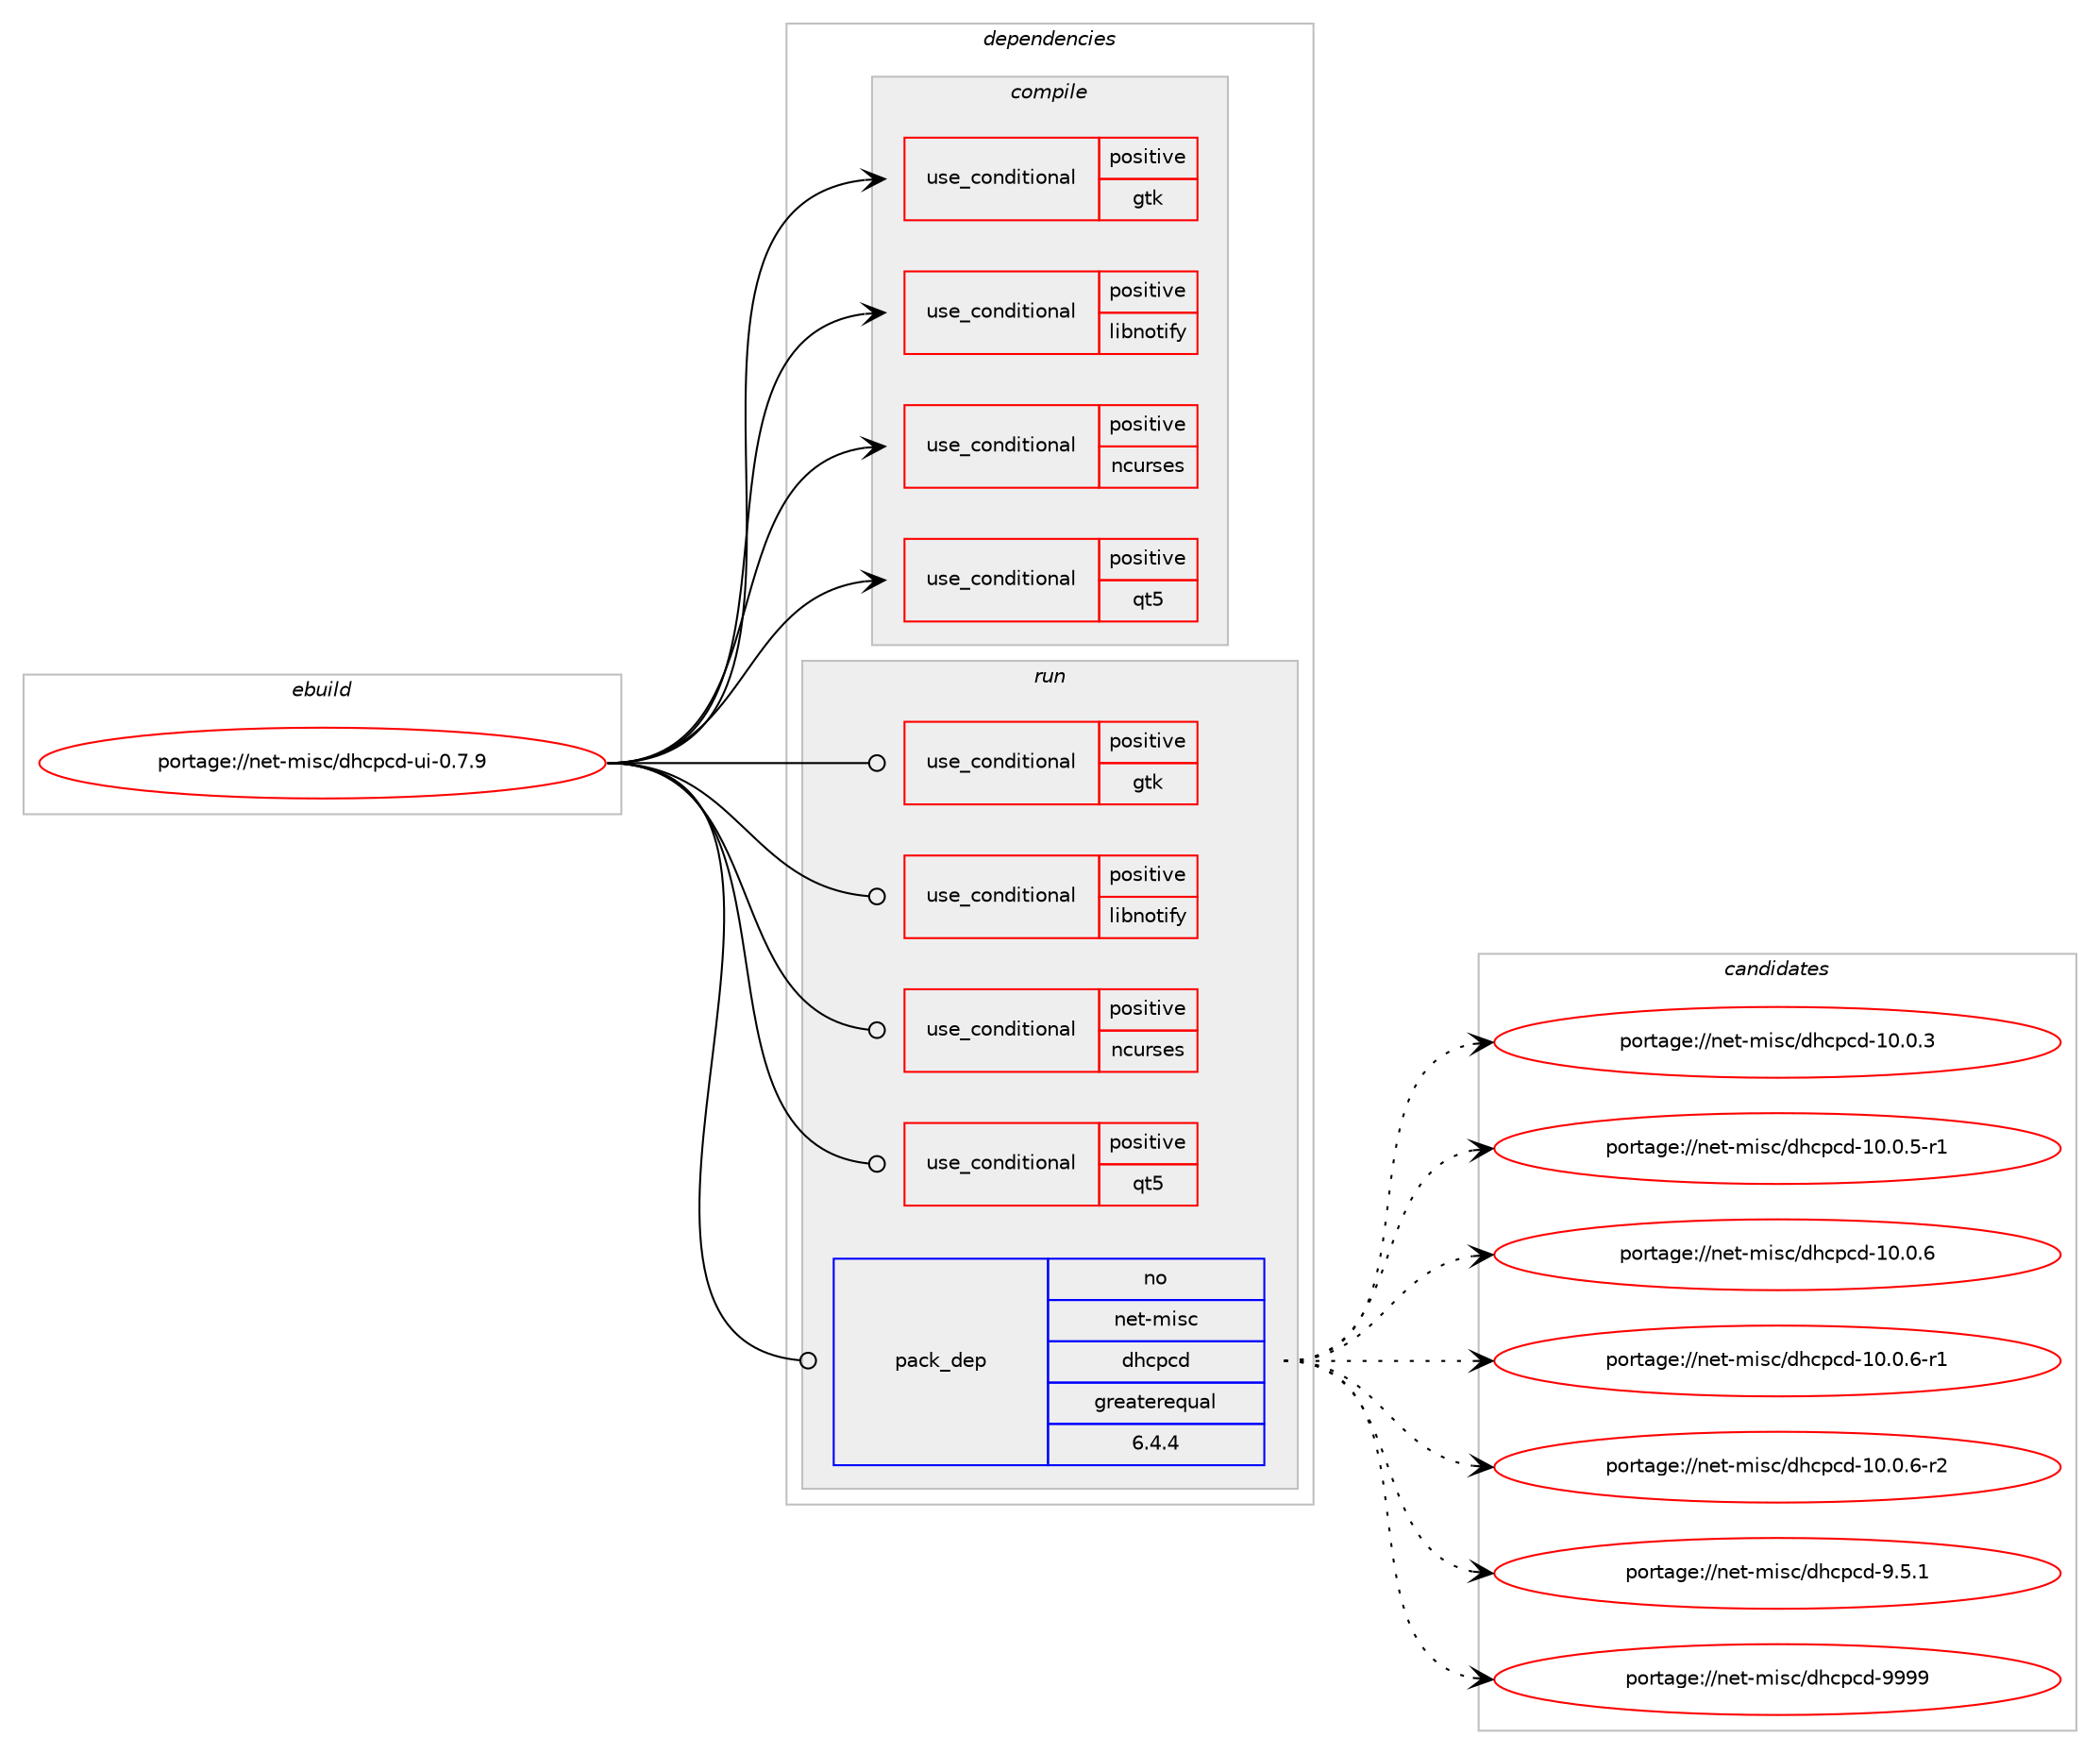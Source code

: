 digraph prolog {

# *************
# Graph options
# *************

newrank=true;
concentrate=true;
compound=true;
graph [rankdir=LR,fontname=Helvetica,fontsize=10,ranksep=1.5];#, ranksep=2.5, nodesep=0.2];
edge  [arrowhead=vee];
node  [fontname=Helvetica,fontsize=10];

# **********
# The ebuild
# **********

subgraph cluster_leftcol {
color=gray;
rank=same;
label=<<i>ebuild</i>>;
id [label="portage://net-misc/dhcpcd-ui-0.7.9", color=red, width=4, href="../net-misc/dhcpcd-ui-0.7.9.svg"];
}

# ****************
# The dependencies
# ****************

subgraph cluster_midcol {
color=gray;
label=<<i>dependencies</i>>;
subgraph cluster_compile {
fillcolor="#eeeeee";
style=filled;
label=<<i>compile</i>>;
subgraph cond5494 {
dependency8246 [label=<<TABLE BORDER="0" CELLBORDER="1" CELLSPACING="0" CELLPADDING="4"><TR><TD ROWSPAN="3" CELLPADDING="10">use_conditional</TD></TR><TR><TD>positive</TD></TR><TR><TD>gtk</TD></TR></TABLE>>, shape=none, color=red];
# *** BEGIN UNKNOWN DEPENDENCY TYPE (TODO) ***
# dependency8246 -> package_dependency(portage://net-misc/dhcpcd-ui-0.7.9,install,no,dev-libs,glib,none,[,,],[slot(2)],[])
# *** END UNKNOWN DEPENDENCY TYPE (TODO) ***

# *** BEGIN UNKNOWN DEPENDENCY TYPE (TODO) ***
# dependency8246 -> package_dependency(portage://net-misc/dhcpcd-ui-0.7.9,install,no,x11-libs,gdk-pixbuf,none,[,,],[slot(2)],[])
# *** END UNKNOWN DEPENDENCY TYPE (TODO) ***

# *** BEGIN UNKNOWN DEPENDENCY TYPE (TODO) ***
# dependency8246 -> package_dependency(portage://net-misc/dhcpcd-ui-0.7.9,install,no,x11-libs,gtk+,none,[,,],[slot(3)],[])
# *** END UNKNOWN DEPENDENCY TYPE (TODO) ***

}
id:e -> dependency8246:w [weight=20,style="solid",arrowhead="vee"];
subgraph cond5495 {
dependency8247 [label=<<TABLE BORDER="0" CELLBORDER="1" CELLSPACING="0" CELLPADDING="4"><TR><TD ROWSPAN="3" CELLPADDING="10">use_conditional</TD></TR><TR><TD>positive</TD></TR><TR><TD>libnotify</TD></TR></TABLE>>, shape=none, color=red];
# *** BEGIN UNKNOWN DEPENDENCY TYPE (TODO) ***
# dependency8247 -> package_dependency(portage://net-misc/dhcpcd-ui-0.7.9,install,no,x11-libs,libnotify,none,[,,],[],[])
# *** END UNKNOWN DEPENDENCY TYPE (TODO) ***

}
id:e -> dependency8247:w [weight=20,style="solid",arrowhead="vee"];
subgraph cond5496 {
dependency8248 [label=<<TABLE BORDER="0" CELLBORDER="1" CELLSPACING="0" CELLPADDING="4"><TR><TD ROWSPAN="3" CELLPADDING="10">use_conditional</TD></TR><TR><TD>positive</TD></TR><TR><TD>ncurses</TD></TR></TABLE>>, shape=none, color=red];
# *** BEGIN UNKNOWN DEPENDENCY TYPE (TODO) ***
# dependency8248 -> package_dependency(portage://net-misc/dhcpcd-ui-0.7.9,install,no,sys-libs,ncurses,none,[,,],any_same_slot,[])
# *** END UNKNOWN DEPENDENCY TYPE (TODO) ***

}
id:e -> dependency8248:w [weight=20,style="solid",arrowhead="vee"];
subgraph cond5497 {
dependency8249 [label=<<TABLE BORDER="0" CELLBORDER="1" CELLSPACING="0" CELLPADDING="4"><TR><TD ROWSPAN="3" CELLPADDING="10">use_conditional</TD></TR><TR><TD>positive</TD></TR><TR><TD>qt5</TD></TR></TABLE>>, shape=none, color=red];
# *** BEGIN UNKNOWN DEPENDENCY TYPE (TODO) ***
# dependency8249 -> package_dependency(portage://net-misc/dhcpcd-ui-0.7.9,install,no,dev-qt,qtcore,none,[,,],[slot(5)],[])
# *** END UNKNOWN DEPENDENCY TYPE (TODO) ***

# *** BEGIN UNKNOWN DEPENDENCY TYPE (TODO) ***
# dependency8249 -> package_dependency(portage://net-misc/dhcpcd-ui-0.7.9,install,no,dev-qt,qtgui,none,[,,],[slot(5)],[])
# *** END UNKNOWN DEPENDENCY TYPE (TODO) ***

# *** BEGIN UNKNOWN DEPENDENCY TYPE (TODO) ***
# dependency8249 -> package_dependency(portage://net-misc/dhcpcd-ui-0.7.9,install,no,dev-qt,qtwidgets,none,[,,],[slot(5)],[])
# *** END UNKNOWN DEPENDENCY TYPE (TODO) ***

# *** BEGIN UNKNOWN DEPENDENCY TYPE (TODO) ***
# dependency8249 -> package_dependency(portage://net-misc/dhcpcd-ui-0.7.9,install,no,media-libs,mesa,none,[,,],[],[])
# *** END UNKNOWN DEPENDENCY TYPE (TODO) ***

}
id:e -> dependency8249:w [weight=20,style="solid",arrowhead="vee"];
}
subgraph cluster_compileandrun {
fillcolor="#eeeeee";
style=filled;
label=<<i>compile and run</i>>;
}
subgraph cluster_run {
fillcolor="#eeeeee";
style=filled;
label=<<i>run</i>>;
subgraph cond5498 {
dependency8250 [label=<<TABLE BORDER="0" CELLBORDER="1" CELLSPACING="0" CELLPADDING="4"><TR><TD ROWSPAN="3" CELLPADDING="10">use_conditional</TD></TR><TR><TD>positive</TD></TR><TR><TD>gtk</TD></TR></TABLE>>, shape=none, color=red];
# *** BEGIN UNKNOWN DEPENDENCY TYPE (TODO) ***
# dependency8250 -> package_dependency(portage://net-misc/dhcpcd-ui-0.7.9,run,no,dev-libs,glib,none,[,,],[slot(2)],[])
# *** END UNKNOWN DEPENDENCY TYPE (TODO) ***

# *** BEGIN UNKNOWN DEPENDENCY TYPE (TODO) ***
# dependency8250 -> package_dependency(portage://net-misc/dhcpcd-ui-0.7.9,run,no,x11-libs,gdk-pixbuf,none,[,,],[slot(2)],[])
# *** END UNKNOWN DEPENDENCY TYPE (TODO) ***

# *** BEGIN UNKNOWN DEPENDENCY TYPE (TODO) ***
# dependency8250 -> package_dependency(portage://net-misc/dhcpcd-ui-0.7.9,run,no,x11-libs,gtk+,none,[,,],[slot(3)],[])
# *** END UNKNOWN DEPENDENCY TYPE (TODO) ***

}
id:e -> dependency8250:w [weight=20,style="solid",arrowhead="odot"];
subgraph cond5499 {
dependency8251 [label=<<TABLE BORDER="0" CELLBORDER="1" CELLSPACING="0" CELLPADDING="4"><TR><TD ROWSPAN="3" CELLPADDING="10">use_conditional</TD></TR><TR><TD>positive</TD></TR><TR><TD>libnotify</TD></TR></TABLE>>, shape=none, color=red];
# *** BEGIN UNKNOWN DEPENDENCY TYPE (TODO) ***
# dependency8251 -> package_dependency(portage://net-misc/dhcpcd-ui-0.7.9,run,no,x11-libs,libnotify,none,[,,],[],[])
# *** END UNKNOWN DEPENDENCY TYPE (TODO) ***

}
id:e -> dependency8251:w [weight=20,style="solid",arrowhead="odot"];
subgraph cond5500 {
dependency8252 [label=<<TABLE BORDER="0" CELLBORDER="1" CELLSPACING="0" CELLPADDING="4"><TR><TD ROWSPAN="3" CELLPADDING="10">use_conditional</TD></TR><TR><TD>positive</TD></TR><TR><TD>ncurses</TD></TR></TABLE>>, shape=none, color=red];
# *** BEGIN UNKNOWN DEPENDENCY TYPE (TODO) ***
# dependency8252 -> package_dependency(portage://net-misc/dhcpcd-ui-0.7.9,run,no,sys-libs,ncurses,none,[,,],any_same_slot,[])
# *** END UNKNOWN DEPENDENCY TYPE (TODO) ***

}
id:e -> dependency8252:w [weight=20,style="solid",arrowhead="odot"];
subgraph cond5501 {
dependency8253 [label=<<TABLE BORDER="0" CELLBORDER="1" CELLSPACING="0" CELLPADDING="4"><TR><TD ROWSPAN="3" CELLPADDING="10">use_conditional</TD></TR><TR><TD>positive</TD></TR><TR><TD>qt5</TD></TR></TABLE>>, shape=none, color=red];
# *** BEGIN UNKNOWN DEPENDENCY TYPE (TODO) ***
# dependency8253 -> package_dependency(portage://net-misc/dhcpcd-ui-0.7.9,run,no,dev-qt,qtcore,none,[,,],[slot(5)],[])
# *** END UNKNOWN DEPENDENCY TYPE (TODO) ***

# *** BEGIN UNKNOWN DEPENDENCY TYPE (TODO) ***
# dependency8253 -> package_dependency(portage://net-misc/dhcpcd-ui-0.7.9,run,no,dev-qt,qtgui,none,[,,],[slot(5)],[])
# *** END UNKNOWN DEPENDENCY TYPE (TODO) ***

# *** BEGIN UNKNOWN DEPENDENCY TYPE (TODO) ***
# dependency8253 -> package_dependency(portage://net-misc/dhcpcd-ui-0.7.9,run,no,dev-qt,qtwidgets,none,[,,],[slot(5)],[])
# *** END UNKNOWN DEPENDENCY TYPE (TODO) ***

# *** BEGIN UNKNOWN DEPENDENCY TYPE (TODO) ***
# dependency8253 -> package_dependency(portage://net-misc/dhcpcd-ui-0.7.9,run,no,media-libs,mesa,none,[,,],[],[])
# *** END UNKNOWN DEPENDENCY TYPE (TODO) ***

}
id:e -> dependency8253:w [weight=20,style="solid",arrowhead="odot"];
subgraph pack2686 {
dependency8254 [label=<<TABLE BORDER="0" CELLBORDER="1" CELLSPACING="0" CELLPADDING="4" WIDTH="220"><TR><TD ROWSPAN="6" CELLPADDING="30">pack_dep</TD></TR><TR><TD WIDTH="110">no</TD></TR><TR><TD>net-misc</TD></TR><TR><TD>dhcpcd</TD></TR><TR><TD>greaterequal</TD></TR><TR><TD>6.4.4</TD></TR></TABLE>>, shape=none, color=blue];
}
id:e -> dependency8254:w [weight=20,style="solid",arrowhead="odot"];
}
}

# **************
# The candidates
# **************

subgraph cluster_choices {
rank=same;
color=gray;
label=<<i>candidates</i>>;

subgraph choice2686 {
color=black;
nodesep=1;
choice110101116451091051159947100104991129910045494846484651 [label="portage://net-misc/dhcpcd-10.0.3", color=red, width=4,href="../net-misc/dhcpcd-10.0.3.svg"];
choice1101011164510910511599471001049911299100454948464846534511449 [label="portage://net-misc/dhcpcd-10.0.5-r1", color=red, width=4,href="../net-misc/dhcpcd-10.0.5-r1.svg"];
choice110101116451091051159947100104991129910045494846484654 [label="portage://net-misc/dhcpcd-10.0.6", color=red, width=4,href="../net-misc/dhcpcd-10.0.6.svg"];
choice1101011164510910511599471001049911299100454948464846544511449 [label="portage://net-misc/dhcpcd-10.0.6-r1", color=red, width=4,href="../net-misc/dhcpcd-10.0.6-r1.svg"];
choice1101011164510910511599471001049911299100454948464846544511450 [label="portage://net-misc/dhcpcd-10.0.6-r2", color=red, width=4,href="../net-misc/dhcpcd-10.0.6-r2.svg"];
choice1101011164510910511599471001049911299100455746534649 [label="portage://net-misc/dhcpcd-9.5.1", color=red, width=4,href="../net-misc/dhcpcd-9.5.1.svg"];
choice11010111645109105115994710010499112991004557575757 [label="portage://net-misc/dhcpcd-9999", color=red, width=4,href="../net-misc/dhcpcd-9999.svg"];
dependency8254:e -> choice110101116451091051159947100104991129910045494846484651:w [style=dotted,weight="100"];
dependency8254:e -> choice1101011164510910511599471001049911299100454948464846534511449:w [style=dotted,weight="100"];
dependency8254:e -> choice110101116451091051159947100104991129910045494846484654:w [style=dotted,weight="100"];
dependency8254:e -> choice1101011164510910511599471001049911299100454948464846544511449:w [style=dotted,weight="100"];
dependency8254:e -> choice1101011164510910511599471001049911299100454948464846544511450:w [style=dotted,weight="100"];
dependency8254:e -> choice1101011164510910511599471001049911299100455746534649:w [style=dotted,weight="100"];
dependency8254:e -> choice11010111645109105115994710010499112991004557575757:w [style=dotted,weight="100"];
}
}

}

